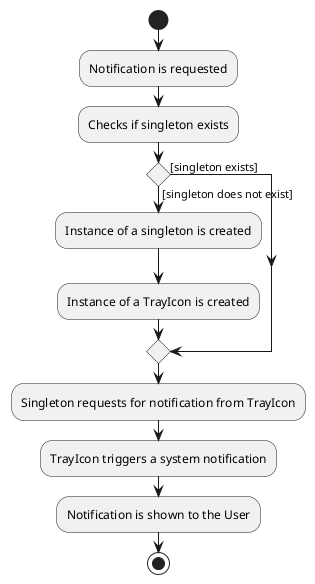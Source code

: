 @startuml
start
:Notification is requested;

:Checks if singleton exists;

if () then ([singleton exists])

else ([singleton does not exist])
    :Instance of a singleton is created;
    :Instance of a TrayIcon is created;

endif
:Singleton requests for notification from TrayIcon;
:TrayIcon triggers a system notification;
:Notification is shown to the User;

stop
@enduml
